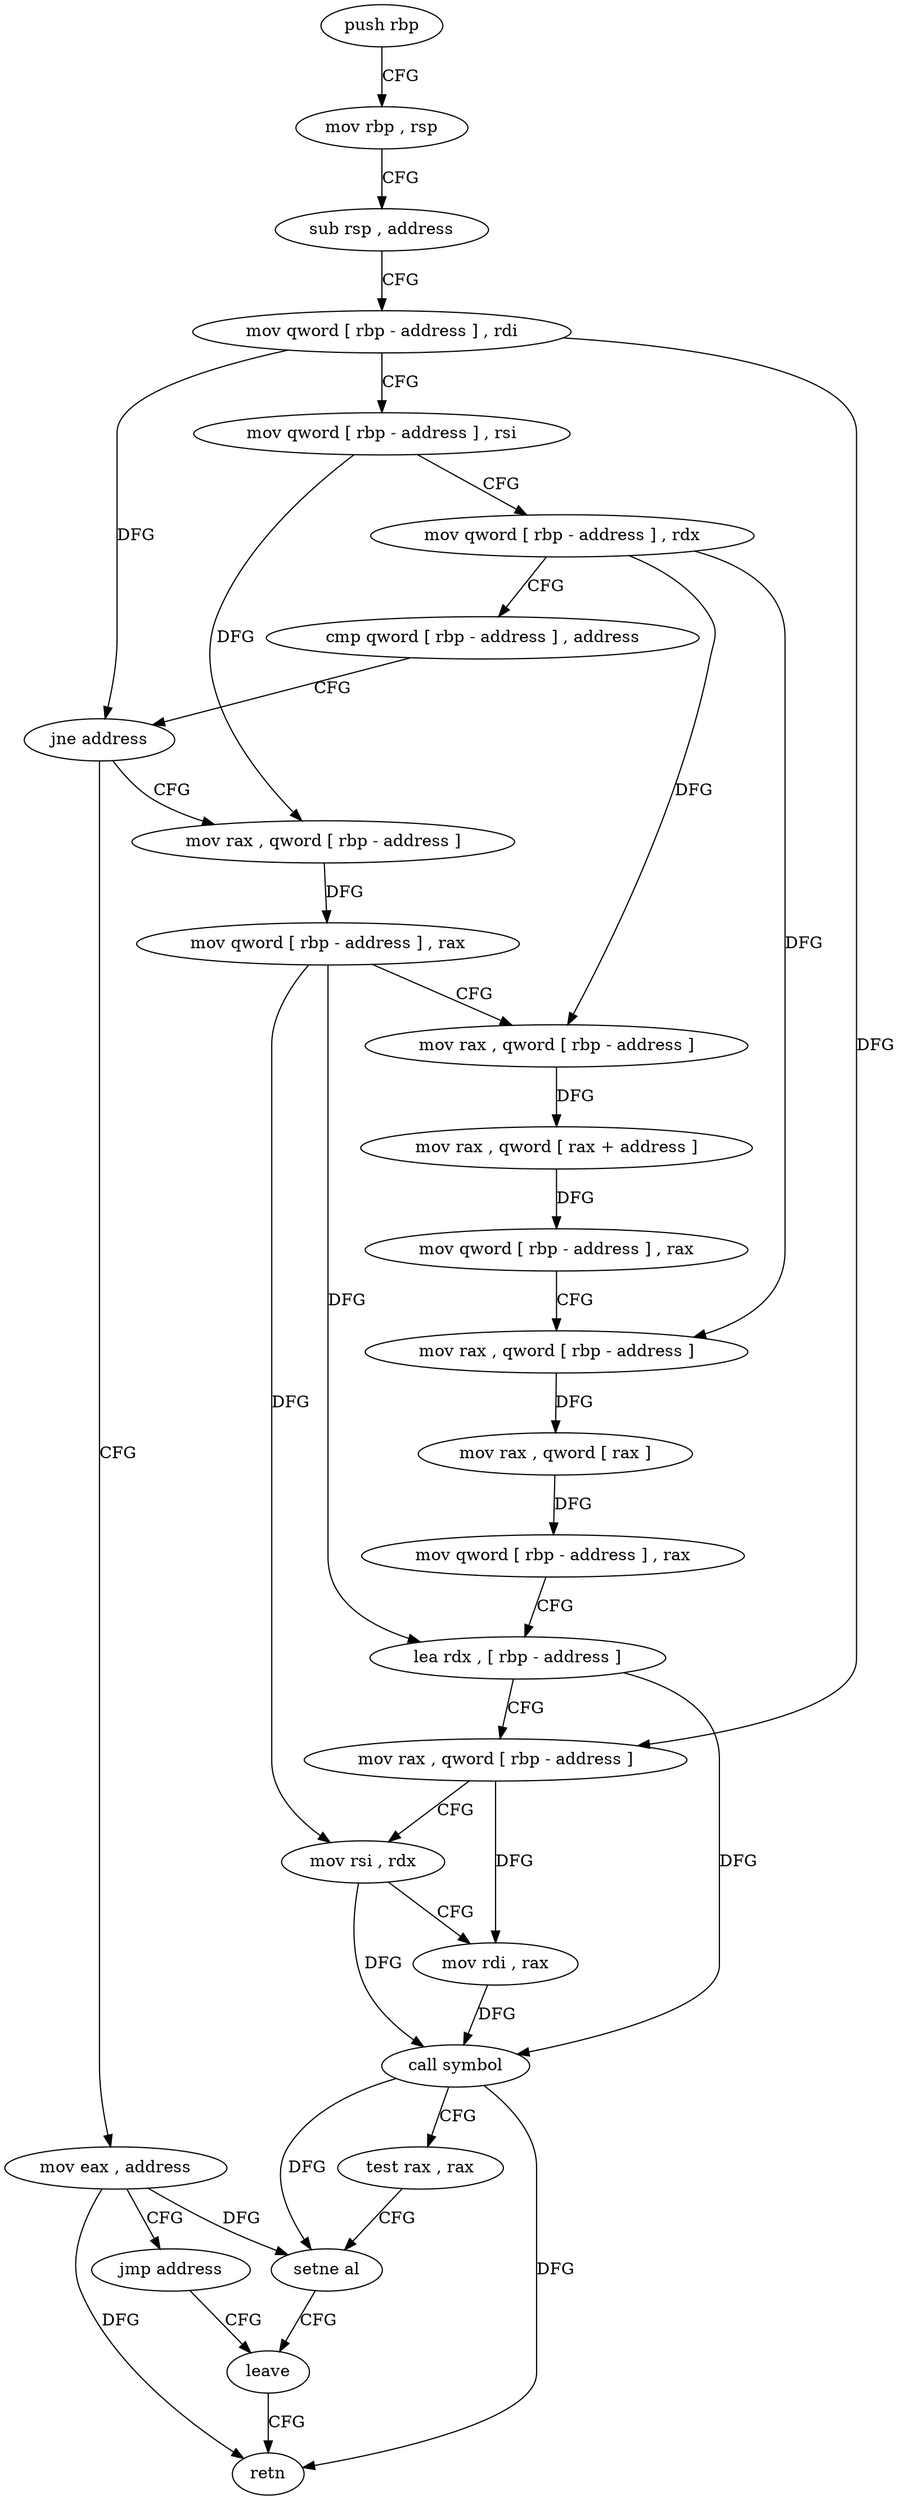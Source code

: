 digraph "func" {
"213623" [label = "push rbp" ]
"213624" [label = "mov rbp , rsp" ]
"213627" [label = "sub rsp , address" ]
"213631" [label = "mov qword [ rbp - address ] , rdi" ]
"213635" [label = "mov qword [ rbp - address ] , rsi" ]
"213639" [label = "mov qword [ rbp - address ] , rdx" ]
"213643" [label = "cmp qword [ rbp - address ] , address" ]
"213648" [label = "jne address" ]
"213657" [label = "mov rax , qword [ rbp - address ]" ]
"213650" [label = "mov eax , address" ]
"213661" [label = "mov qword [ rbp - address ] , rax" ]
"213665" [label = "mov rax , qword [ rbp - address ]" ]
"213669" [label = "mov rax , qword [ rax + address ]" ]
"213673" [label = "mov qword [ rbp - address ] , rax" ]
"213677" [label = "mov rax , qword [ rbp - address ]" ]
"213681" [label = "mov rax , qword [ rax ]" ]
"213684" [label = "mov qword [ rbp - address ] , rax" ]
"213688" [label = "lea rdx , [ rbp - address ]" ]
"213692" [label = "mov rax , qword [ rbp - address ]" ]
"213696" [label = "mov rsi , rdx" ]
"213699" [label = "mov rdi , rax" ]
"213702" [label = "call symbol" ]
"213707" [label = "test rax , rax" ]
"213710" [label = "setne al" ]
"213713" [label = "leave" ]
"213655" [label = "jmp address" ]
"213714" [label = "retn" ]
"213623" -> "213624" [ label = "CFG" ]
"213624" -> "213627" [ label = "CFG" ]
"213627" -> "213631" [ label = "CFG" ]
"213631" -> "213635" [ label = "CFG" ]
"213631" -> "213648" [ label = "DFG" ]
"213631" -> "213692" [ label = "DFG" ]
"213635" -> "213639" [ label = "CFG" ]
"213635" -> "213657" [ label = "DFG" ]
"213639" -> "213643" [ label = "CFG" ]
"213639" -> "213665" [ label = "DFG" ]
"213639" -> "213677" [ label = "DFG" ]
"213643" -> "213648" [ label = "CFG" ]
"213648" -> "213657" [ label = "CFG" ]
"213648" -> "213650" [ label = "CFG" ]
"213657" -> "213661" [ label = "DFG" ]
"213650" -> "213655" [ label = "CFG" ]
"213650" -> "213710" [ label = "DFG" ]
"213650" -> "213714" [ label = "DFG" ]
"213661" -> "213665" [ label = "CFG" ]
"213661" -> "213688" [ label = "DFG" ]
"213661" -> "213696" [ label = "DFG" ]
"213665" -> "213669" [ label = "DFG" ]
"213669" -> "213673" [ label = "DFG" ]
"213673" -> "213677" [ label = "CFG" ]
"213677" -> "213681" [ label = "DFG" ]
"213681" -> "213684" [ label = "DFG" ]
"213684" -> "213688" [ label = "CFG" ]
"213688" -> "213692" [ label = "CFG" ]
"213688" -> "213702" [ label = "DFG" ]
"213692" -> "213696" [ label = "CFG" ]
"213692" -> "213699" [ label = "DFG" ]
"213696" -> "213699" [ label = "CFG" ]
"213696" -> "213702" [ label = "DFG" ]
"213699" -> "213702" [ label = "DFG" ]
"213702" -> "213707" [ label = "CFG" ]
"213702" -> "213710" [ label = "DFG" ]
"213702" -> "213714" [ label = "DFG" ]
"213707" -> "213710" [ label = "CFG" ]
"213710" -> "213713" [ label = "CFG" ]
"213713" -> "213714" [ label = "CFG" ]
"213655" -> "213713" [ label = "CFG" ]
}

